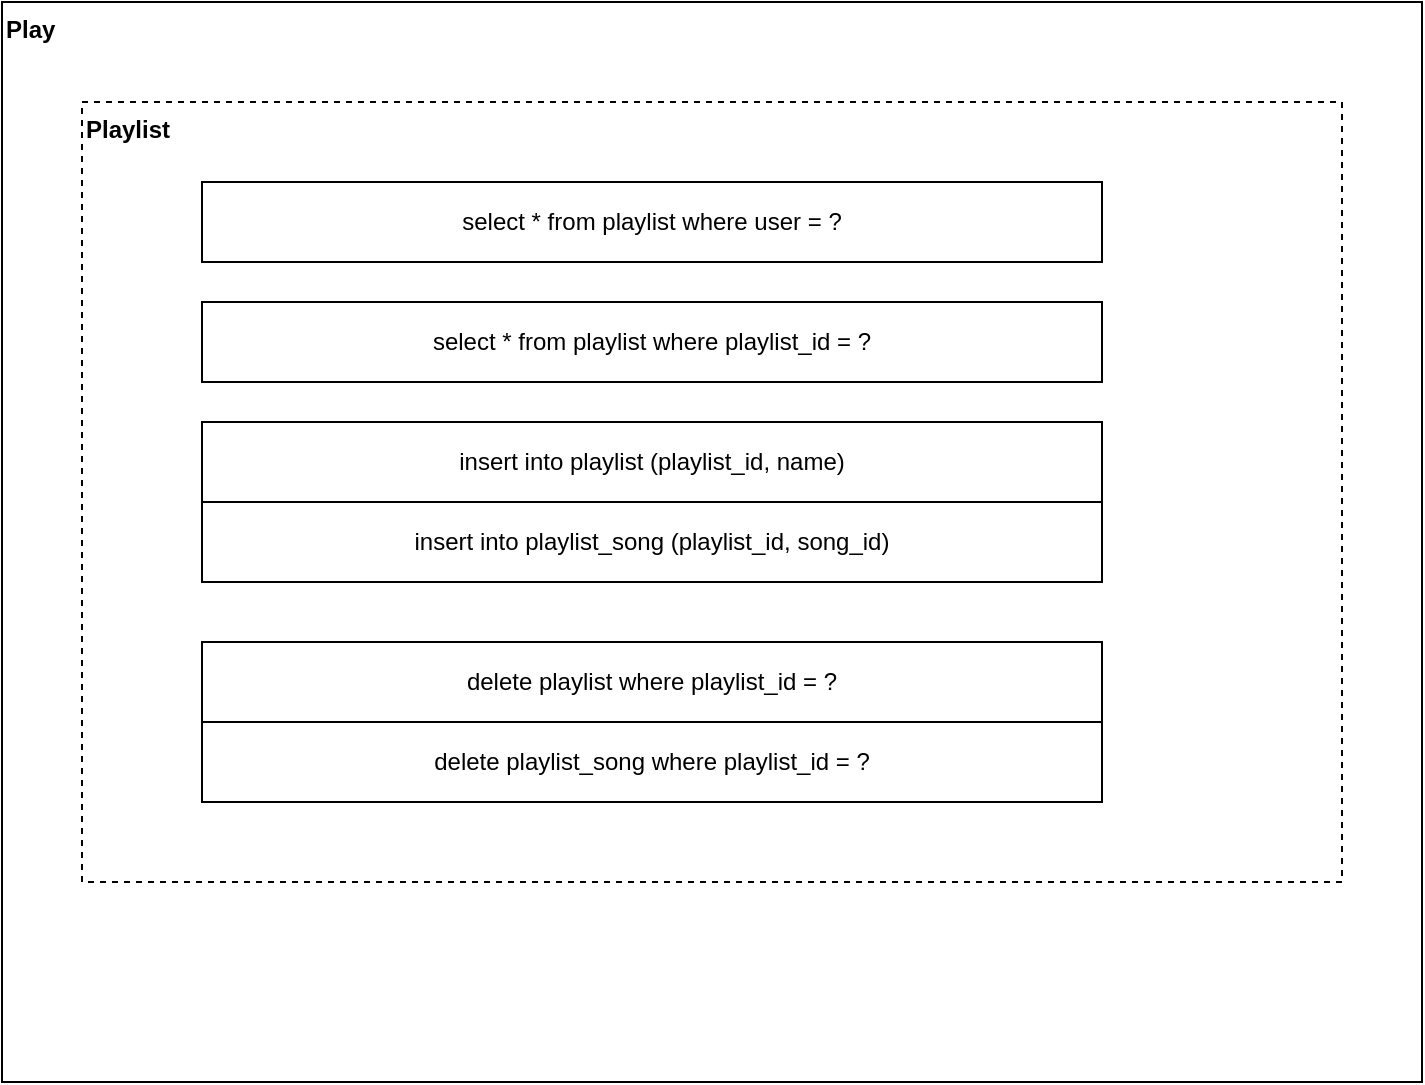 <mxfile version="21.1.1" type="github">
  <diagram name="Page-1" id="c4acf3e9-155e-7222-9cf6-157b1a14988f">
    <mxGraphModel dx="1834" dy="1569" grid="1" gridSize="10" guides="1" tooltips="1" connect="1" arrows="1" fold="1" page="0" pageScale="1" pageWidth="850" pageHeight="1100" background="none" math="0" shadow="0">
      <root>
        <mxCell id="0" />
        <mxCell id="1" parent="0" />
        <mxCell id="J_87TDdWaZLhvV1NkpfK-1" value="Play" style="rounded=0;whiteSpace=wrap;html=1;align=left;verticalAlign=top;fontStyle=1" parent="1" vertex="1">
          <mxGeometry x="-10" y="-800" width="710" height="540" as="geometry" />
        </mxCell>
        <mxCell id="NxVjPYoNFYyn3bsQmdru-5" value="Playlist" style="rounded=0;whiteSpace=wrap;html=1;align=left;verticalAlign=top;dashed=1;fontStyle=1" parent="1" vertex="1">
          <mxGeometry x="30" y="-750" width="630" height="390" as="geometry" />
        </mxCell>
        <mxCell id="NxVjPYoNFYyn3bsQmdru-6" value="select * from playlist where user = ?" style="rounded=0;whiteSpace=wrap;html=1;" parent="1" vertex="1">
          <mxGeometry x="90" y="-710" width="450" height="40" as="geometry" />
        </mxCell>
        <mxCell id="NxVjPYoNFYyn3bsQmdru-7" value="select * from playlist where playlist_id = ?" style="rounded=0;whiteSpace=wrap;html=1;" parent="1" vertex="1">
          <mxGeometry x="90" y="-650" width="450" height="40" as="geometry" />
        </mxCell>
        <mxCell id="sFGH5UeLvlSR75vzRJCh-1" value="insert into playlist (playlist_id, name)" style="rounded=0;whiteSpace=wrap;html=1;" vertex="1" parent="1">
          <mxGeometry x="90" y="-590" width="450" height="40" as="geometry" />
        </mxCell>
        <mxCell id="sFGH5UeLvlSR75vzRJCh-2" value="delete playlist where playlist_id = ?" style="rounded=0;whiteSpace=wrap;html=1;" vertex="1" parent="1">
          <mxGeometry x="90" y="-480" width="450" height="40" as="geometry" />
        </mxCell>
        <mxCell id="sFGH5UeLvlSR75vzRJCh-3" value="insert into playlist_song (playlist_id, song_id)" style="rounded=0;whiteSpace=wrap;html=1;" vertex="1" parent="1">
          <mxGeometry x="90" y="-550" width="450" height="40" as="geometry" />
        </mxCell>
        <mxCell id="sFGH5UeLvlSR75vzRJCh-4" value="delete playlist_song where playlist_id = ?" style="rounded=0;whiteSpace=wrap;html=1;" vertex="1" parent="1">
          <mxGeometry x="90" y="-440" width="450" height="40" as="geometry" />
        </mxCell>
      </root>
    </mxGraphModel>
  </diagram>
</mxfile>
